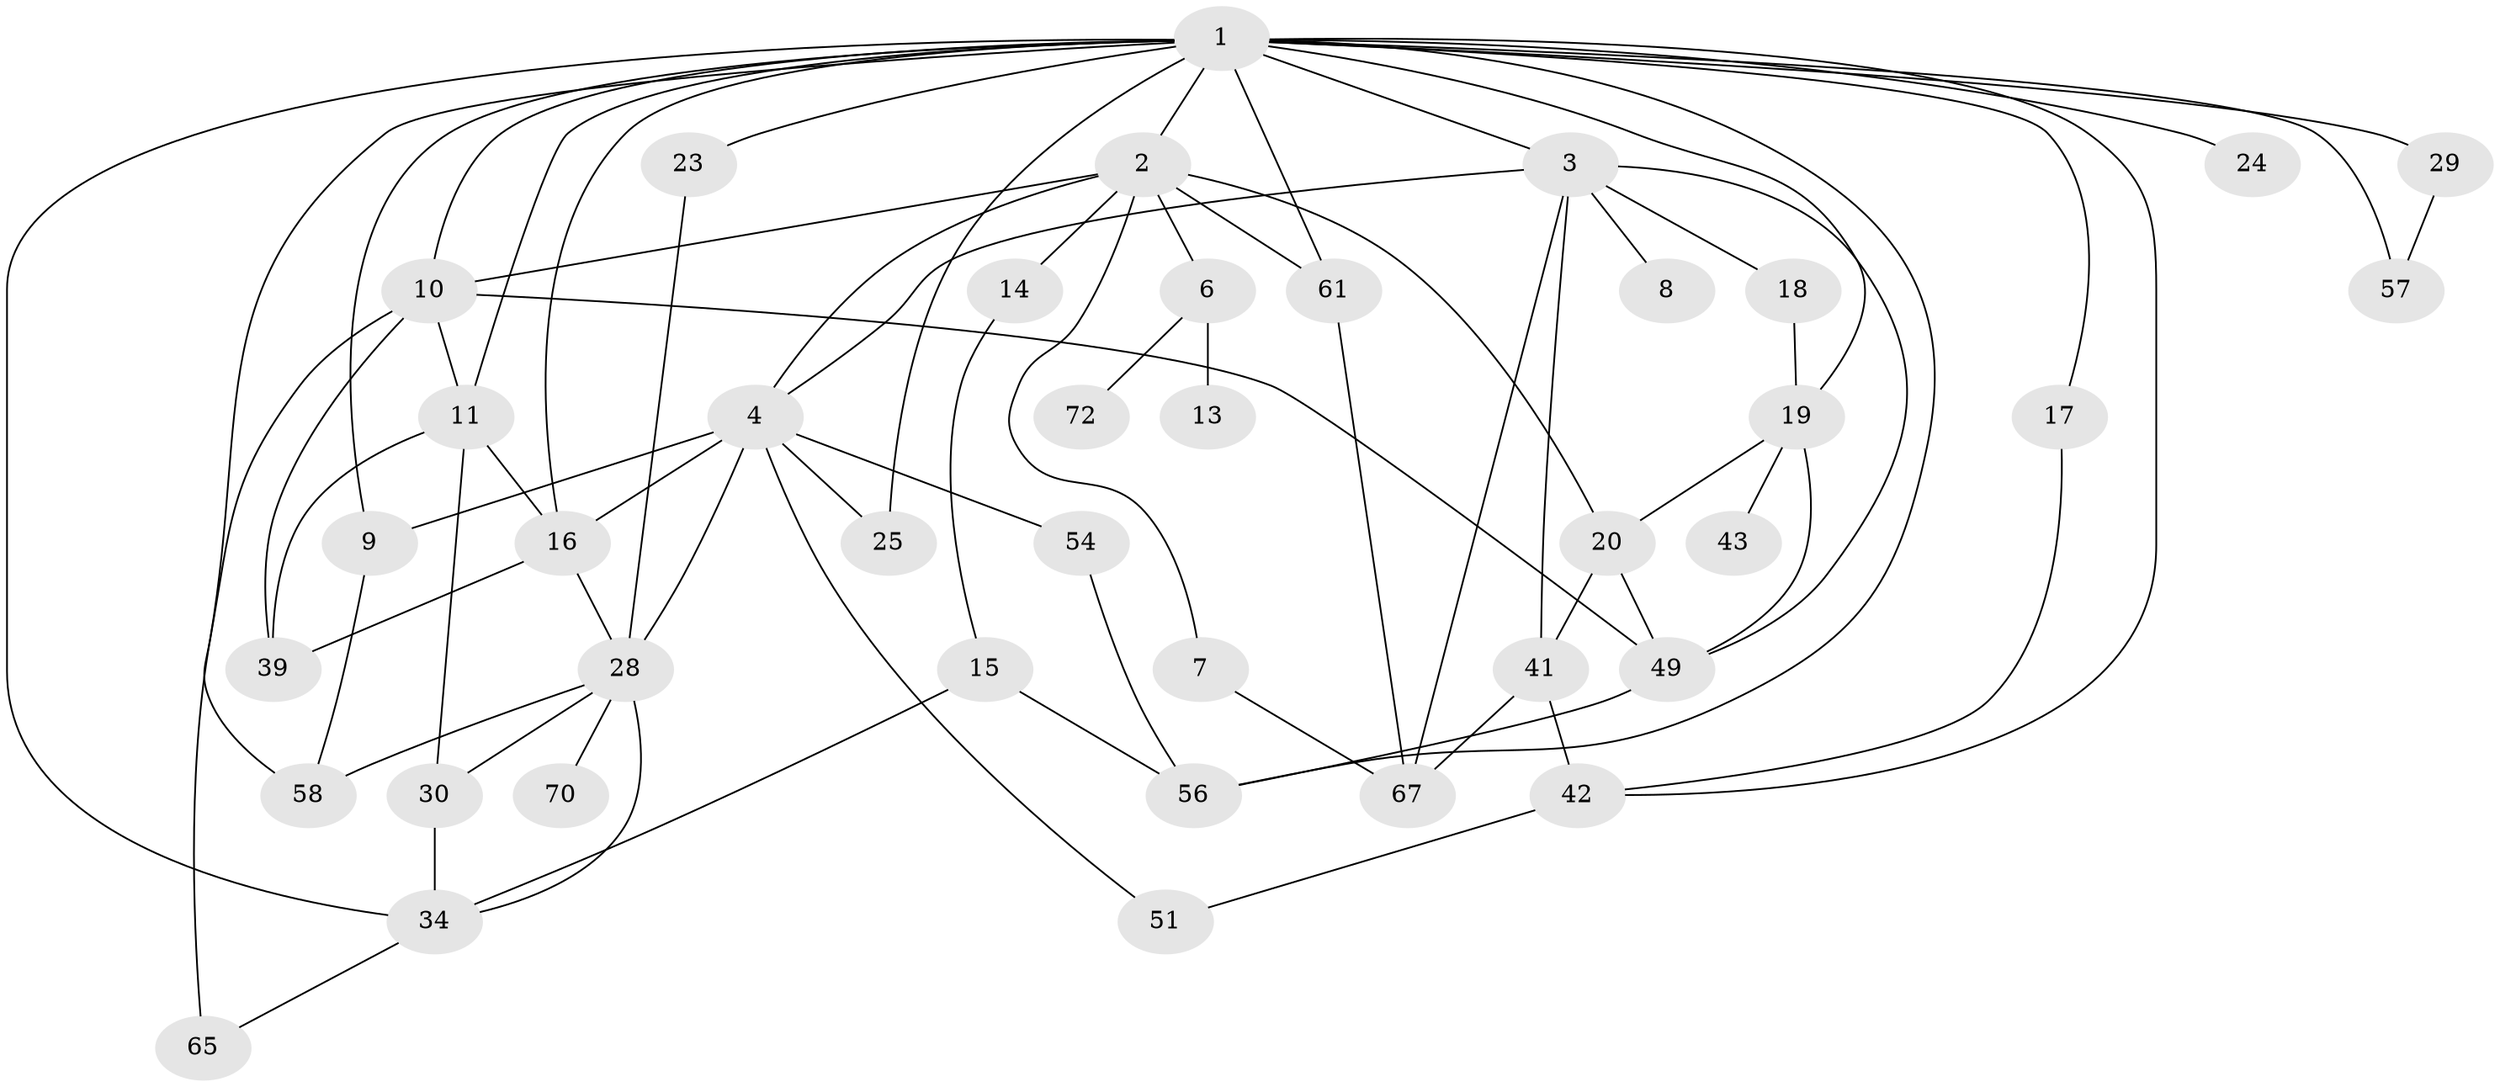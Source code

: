 // original degree distribution, {10: 0.0125, 8: 0.025, 4: 0.1125, 5: 0.1, 3: 0.2625, 2: 0.3125, 1: 0.1625, 6: 0.0125}
// Generated by graph-tools (version 1.1) at 2025/13/03/09/25 04:13:25]
// undirected, 40 vertices, 74 edges
graph export_dot {
graph [start="1"]
  node [color=gray90,style=filled];
  1 [super="+5"];
  2;
  3 [super="+12"];
  4 [super="+47"];
  6;
  7 [super="+53"];
  8;
  9 [super="+46"];
  10 [super="+26"];
  11 [super="+55"];
  13;
  14;
  15 [super="+63+37"];
  16 [super="+45+27"];
  17;
  18;
  19 [super="+68+40"];
  20 [super="+32+22+50"];
  23;
  24 [super="+66"];
  25;
  28 [super="+33"];
  29;
  30 [super="+64"];
  34 [super="+44"];
  39 [super="+79"];
  41 [super="+78+59"];
  42 [super="+48"];
  43;
  49 [super="+77+52"];
  51;
  54;
  56 [super="+60"];
  57;
  58;
  61 [super="+74"];
  65;
  67 [super="+76"];
  70;
  72;
  1 -- 2;
  1 -- 3;
  1 -- 16;
  1 -- 17;
  1 -- 23;
  1 -- 24;
  1 -- 34 [weight=2];
  1 -- 42;
  1 -- 58;
  1 -- 9;
  1 -- 10;
  1 -- 11;
  1 -- 29;
  1 -- 19 [weight=2];
  1 -- 56;
  1 -- 25;
  1 -- 61;
  1 -- 57;
  2 -- 6;
  2 -- 7;
  2 -- 10;
  2 -- 14;
  2 -- 20;
  2 -- 61;
  2 -- 4;
  3 -- 4;
  3 -- 8;
  3 -- 49;
  3 -- 18;
  3 -- 67;
  3 -- 41;
  4 -- 9;
  4 -- 25;
  4 -- 16;
  4 -- 51;
  4 -- 54;
  4 -- 28;
  6 -- 13;
  6 -- 72;
  7 -- 67;
  9 -- 58;
  10 -- 11;
  10 -- 39;
  10 -- 65;
  10 -- 49;
  11 -- 30;
  11 -- 39;
  11 -- 16;
  14 -- 15;
  15 -- 56;
  15 -- 34;
  16 -- 39;
  16 -- 28;
  17 -- 42;
  18 -- 19;
  19 -- 20;
  19 -- 49;
  19 -- 43;
  20 -- 41;
  20 -- 49;
  23 -- 28;
  28 -- 34 [weight=2];
  28 -- 70;
  28 -- 58;
  28 -- 30;
  29 -- 57;
  30 -- 34;
  34 -- 65;
  41 -- 42;
  41 -- 67;
  42 -- 51;
  49 -- 56;
  54 -- 56;
  61 -- 67;
}
